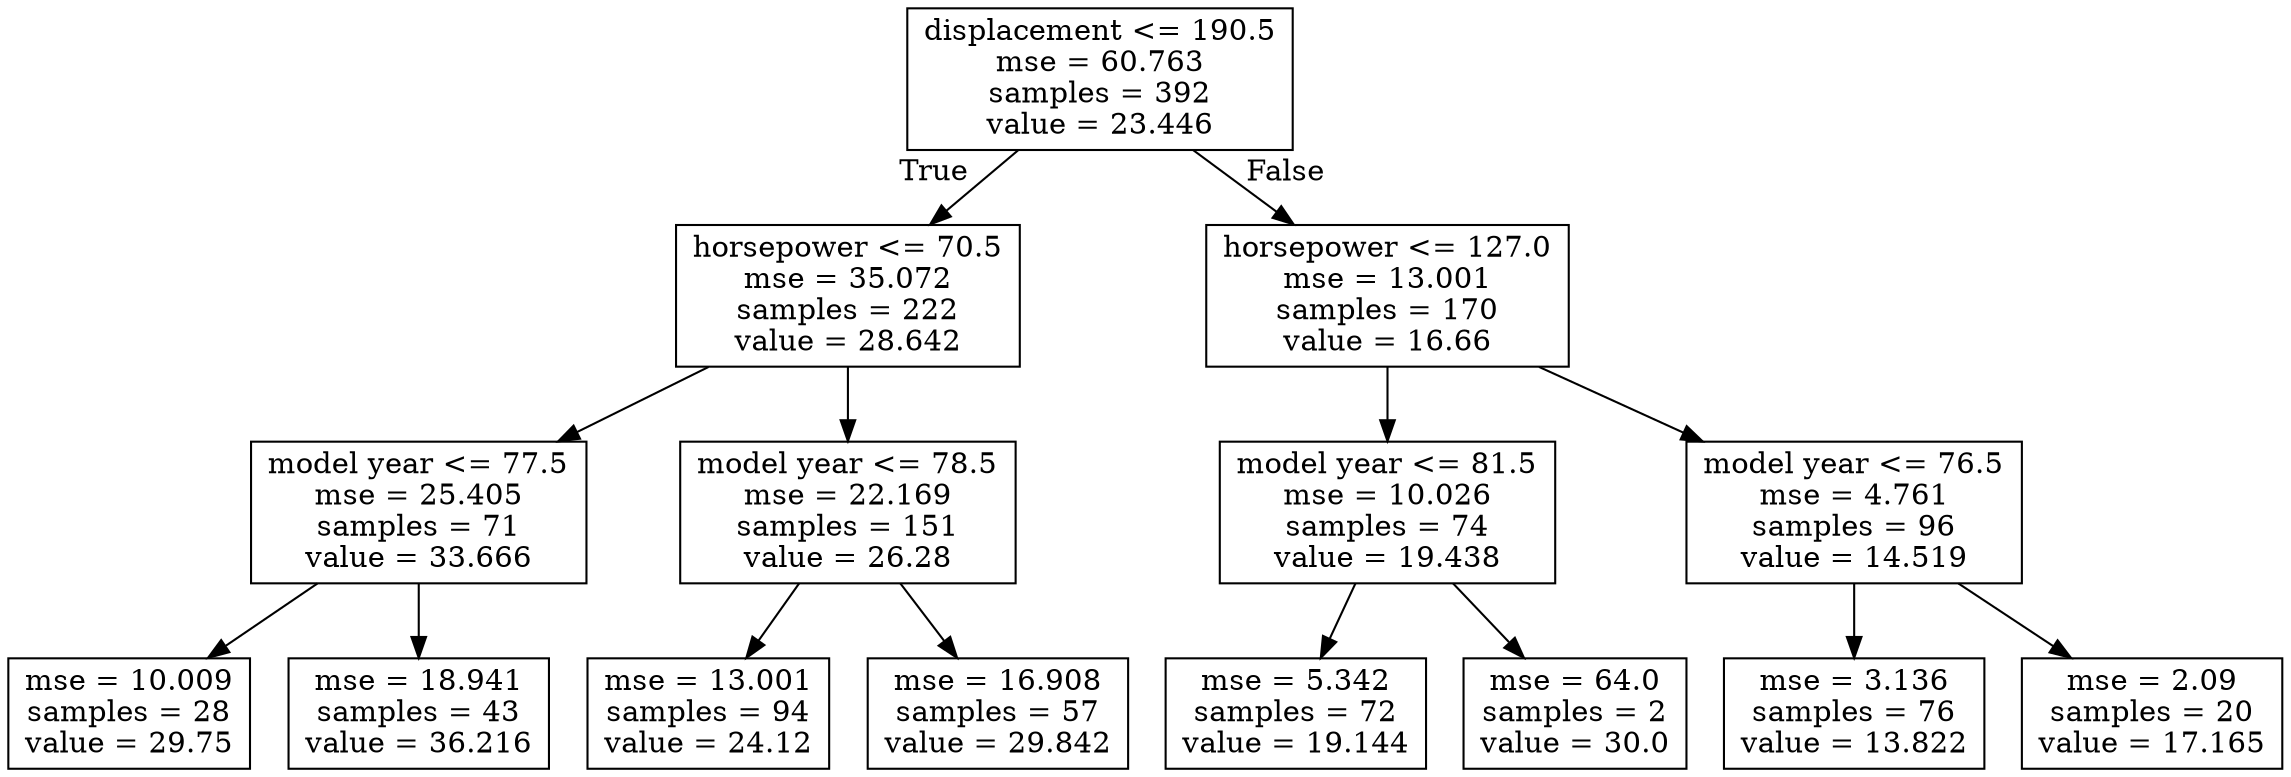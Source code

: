 digraph Tree {
node [shape=box] ;
0 [label="displacement <= 190.5\nmse = 60.763\nsamples = 392\nvalue = 23.446"] ;
1 [label="horsepower <= 70.5\nmse = 35.072\nsamples = 222\nvalue = 28.642"] ;
0 -> 1 [labeldistance=2.5, labelangle=45, headlabel="True"] ;
2 [label="model year <= 77.5\nmse = 25.405\nsamples = 71\nvalue = 33.666"] ;
1 -> 2 ;
3 [label="mse = 10.009\nsamples = 28\nvalue = 29.75"] ;
2 -> 3 ;
4 [label="mse = 18.941\nsamples = 43\nvalue = 36.216"] ;
2 -> 4 ;
5 [label="model year <= 78.5\nmse = 22.169\nsamples = 151\nvalue = 26.28"] ;
1 -> 5 ;
6 [label="mse = 13.001\nsamples = 94\nvalue = 24.12"] ;
5 -> 6 ;
7 [label="mse = 16.908\nsamples = 57\nvalue = 29.842"] ;
5 -> 7 ;
8 [label="horsepower <= 127.0\nmse = 13.001\nsamples = 170\nvalue = 16.66"] ;
0 -> 8 [labeldistance=2.5, labelangle=-45, headlabel="False"] ;
9 [label="model year <= 81.5\nmse = 10.026\nsamples = 74\nvalue = 19.438"] ;
8 -> 9 ;
10 [label="mse = 5.342\nsamples = 72\nvalue = 19.144"] ;
9 -> 10 ;
11 [label="mse = 64.0\nsamples = 2\nvalue = 30.0"] ;
9 -> 11 ;
12 [label="model year <= 76.5\nmse = 4.761\nsamples = 96\nvalue = 14.519"] ;
8 -> 12 ;
13 [label="mse = 3.136\nsamples = 76\nvalue = 13.822"] ;
12 -> 13 ;
14 [label="mse = 2.09\nsamples = 20\nvalue = 17.165"] ;
12 -> 14 ;
}